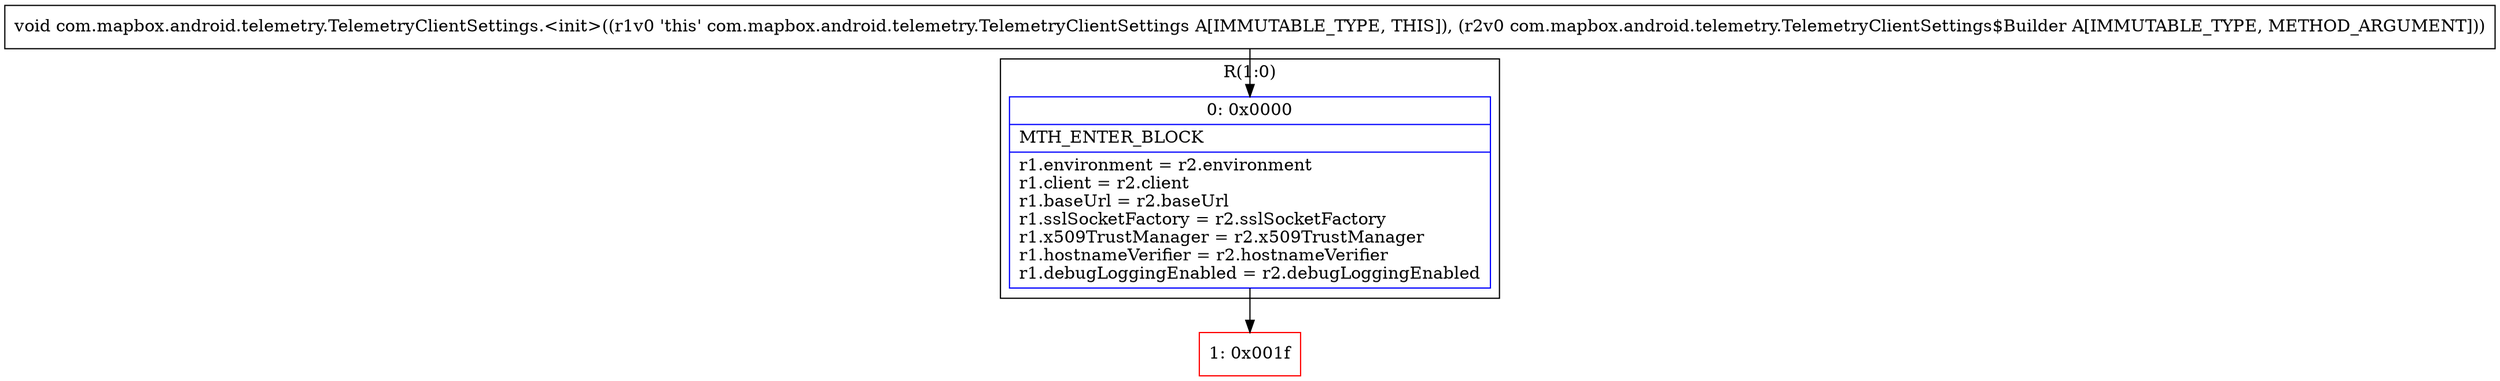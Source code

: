 digraph "CFG forcom.mapbox.android.telemetry.TelemetryClientSettings.\<init\>(Lcom\/mapbox\/android\/telemetry\/TelemetryClientSettings$Builder;)V" {
subgraph cluster_Region_913990377 {
label = "R(1:0)";
node [shape=record,color=blue];
Node_0 [shape=record,label="{0\:\ 0x0000|MTH_ENTER_BLOCK\l|r1.environment = r2.environment\lr1.client = r2.client\lr1.baseUrl = r2.baseUrl\lr1.sslSocketFactory = r2.sslSocketFactory\lr1.x509TrustManager = r2.x509TrustManager\lr1.hostnameVerifier = r2.hostnameVerifier\lr1.debugLoggingEnabled = r2.debugLoggingEnabled\l}"];
}
Node_1 [shape=record,color=red,label="{1\:\ 0x001f}"];
MethodNode[shape=record,label="{void com.mapbox.android.telemetry.TelemetryClientSettings.\<init\>((r1v0 'this' com.mapbox.android.telemetry.TelemetryClientSettings A[IMMUTABLE_TYPE, THIS]), (r2v0 com.mapbox.android.telemetry.TelemetryClientSettings$Builder A[IMMUTABLE_TYPE, METHOD_ARGUMENT])) }"];
MethodNode -> Node_0;
Node_0 -> Node_1;
}

